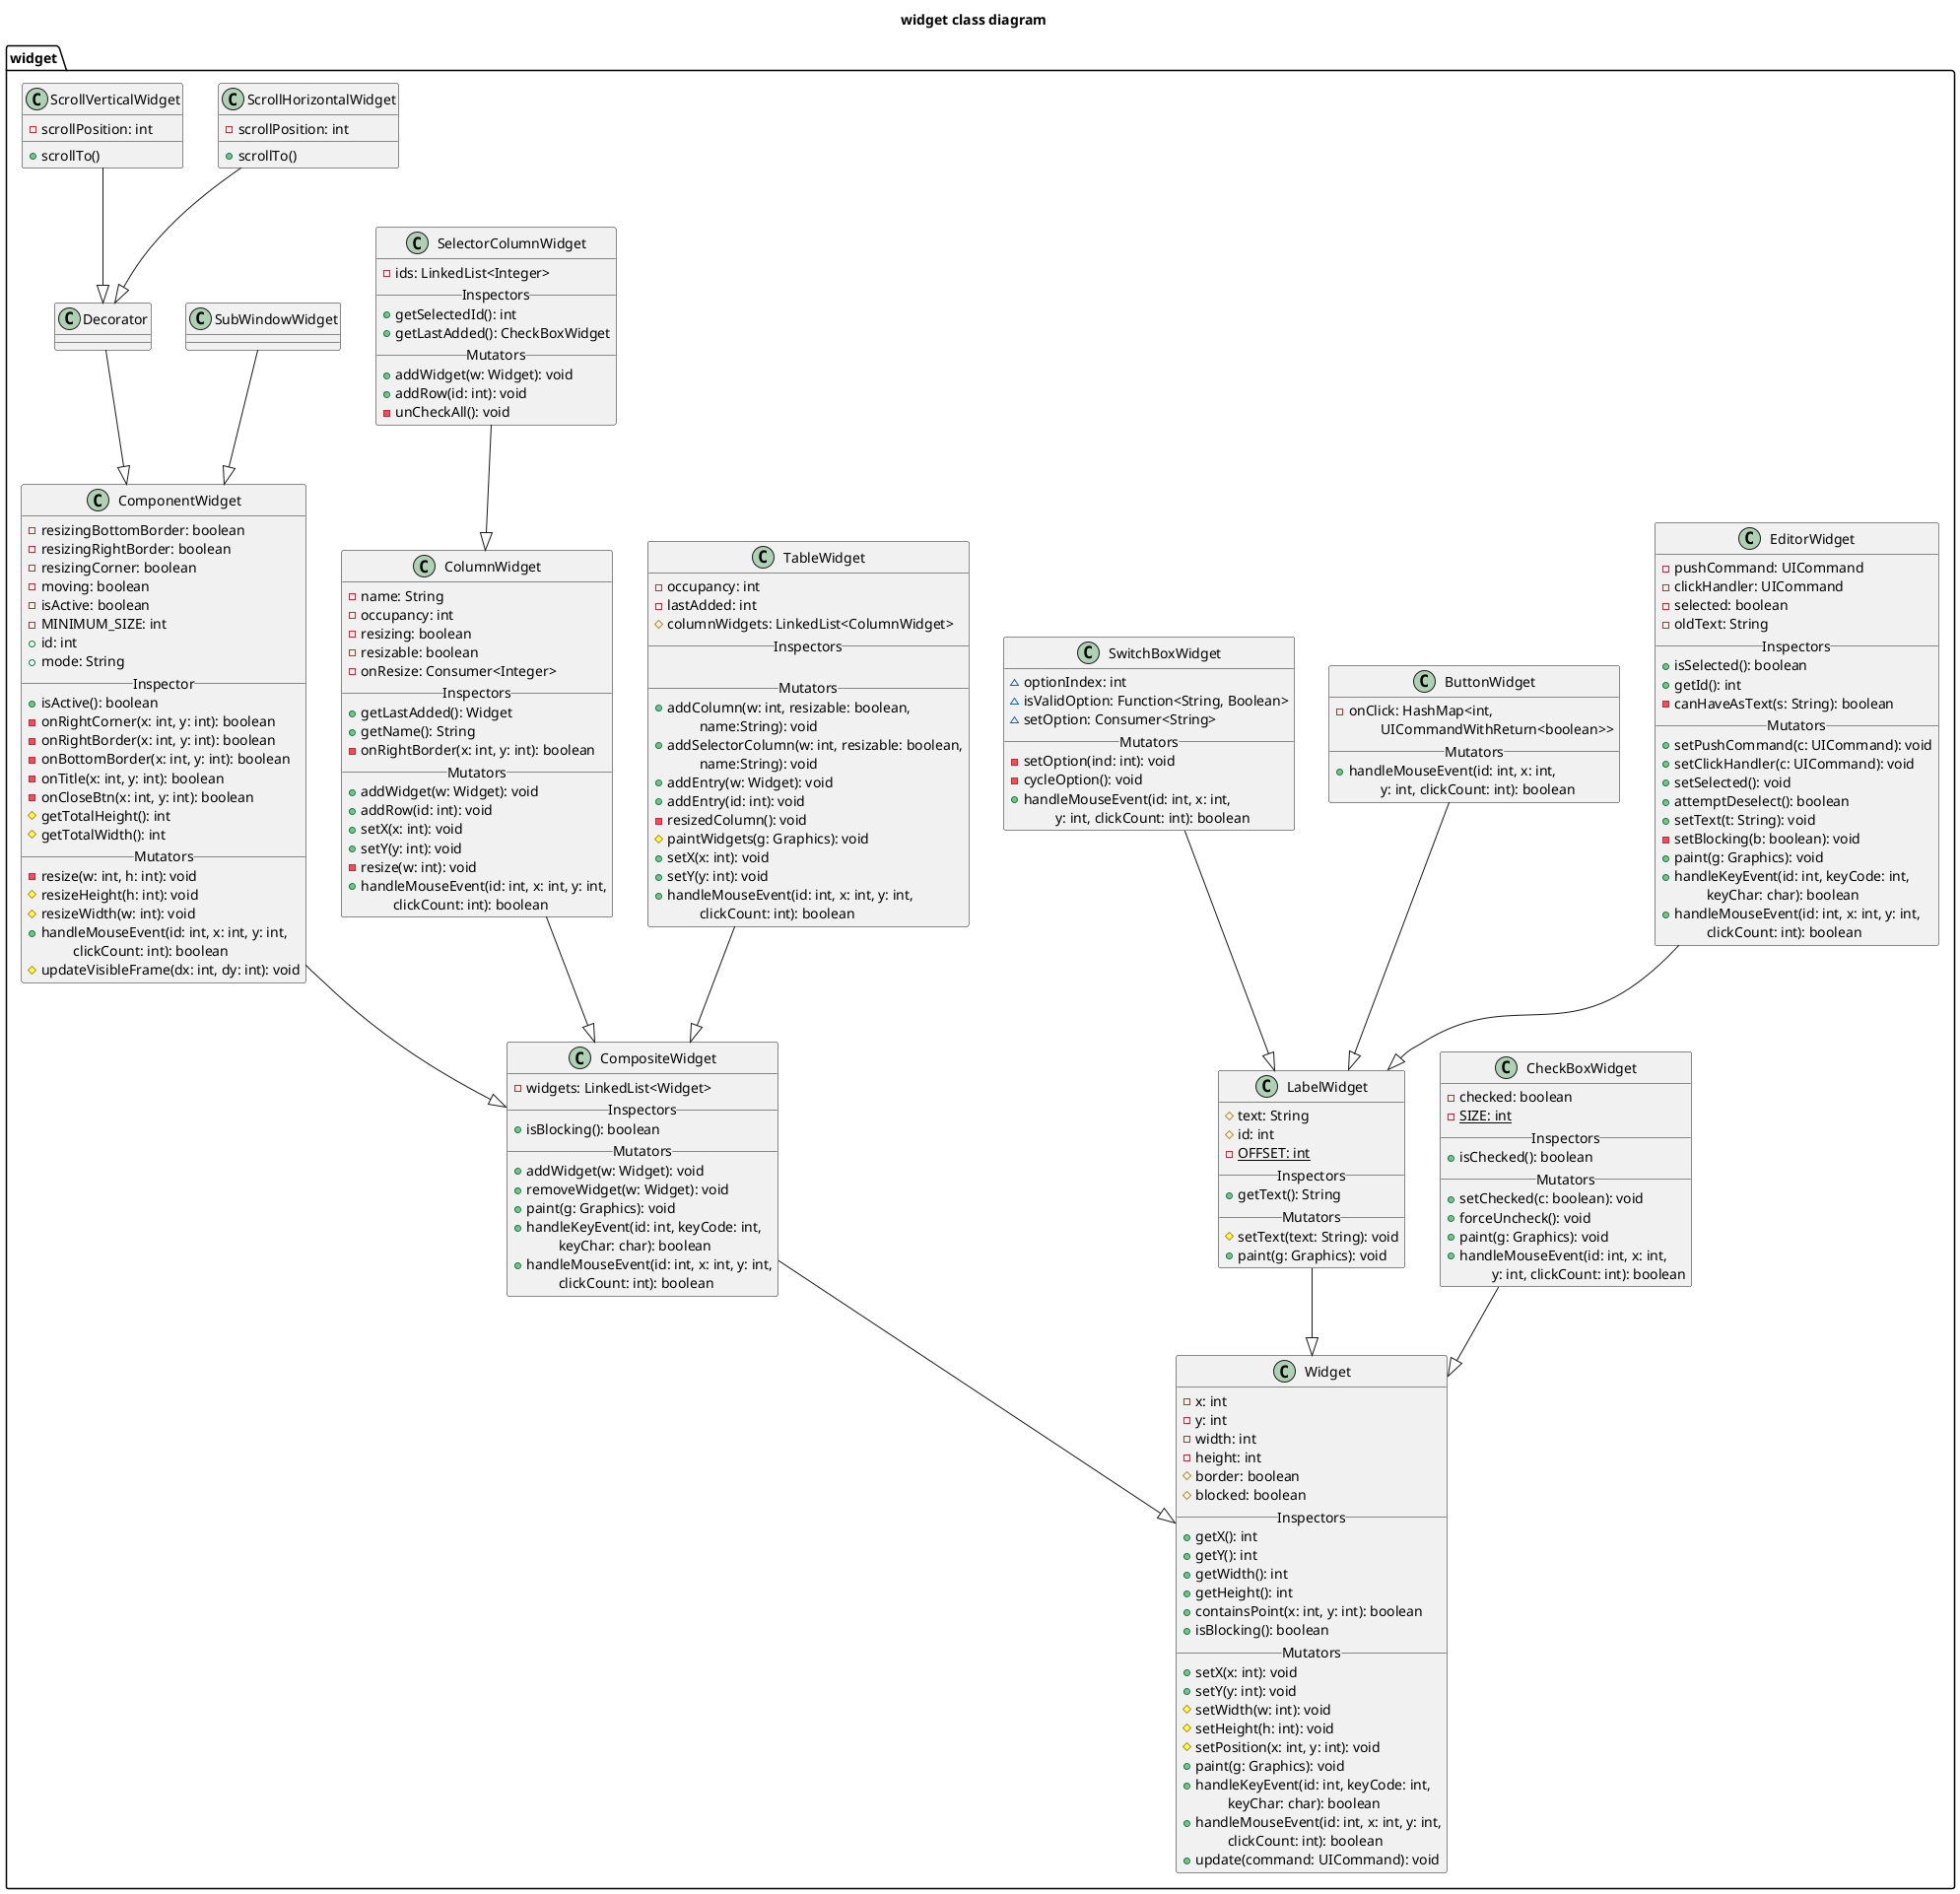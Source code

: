 @startuml
title widget class diagram
package "widget" {

        class Widget {
            -x: int
            -y: int
            -width: int
            -height: int
            #border: boolean
            #blocked: boolean
            __Inspectors__
            +getX(): int
            +getY(): int
            +getWidth(): int
            +getHeight(): int
            +containsPoint(x: int, y: int): boolean
            +isBlocking(): boolean
            __Mutators__
            +setX(x: int): void
            +setY(y: int): void
            #setWidth(w: int): void
            #setHeight(h: int): void
            #setPosition(x: int, y: int): void
            +paint(g: Graphics): void
            +handleKeyEvent(id: int, keyCode: int,
                \t keyChar: char): boolean
            +handleMouseEvent(id: int, x: int, y: int,
                \t clickCount: int): boolean
            +update(command: UICommand): void
        }


        class LabelWidget{
            #text: String
            #id: int
            -{static}OFFSET: int
            __Inspectors__
            +getText(): String
            __Mutators__
            #setText(text: String): void
            +paint(g: Graphics): void
        }
        LabelWidget --|> Widget


        class EditorWidget{
            -pushCommand: UICommand
            -clickHandler: UICommand
            -selected: boolean
            -oldText: String
            __Inspectors__
            +isSelected(): boolean
            +getId(): int
            -canHaveAsText(s: String): boolean
            __Mutators__
            +setPushCommand(c: UICommand): void
            +setClickHandler(c: UICommand): void
            +setSelected(): void
            +attemptDeselect(): boolean
            +setText(t: String): void
            -setBlocking(b: boolean): void
            +paint(g: Graphics): void
            +handleKeyEvent(id: int, keyCode: int,
                \t keyChar: char): boolean
            +handleMouseEvent(id: int, x: int, y: int,
                \t clickCount: int): boolean
        }
        EditorWidget --|> LabelWidget

        class CheckBoxWidget{
            -checked: boolean
            -{static}SIZE: int
            __Inspectors__
            +isChecked(): boolean
            __Mutators__
            +setChecked(c: boolean): void
            +forceUncheck(): void
            +paint(g: Graphics): void
            +handleMouseEvent(id: int, x: int,
                \t y: int, clickCount: int): boolean
        }
        CheckBoxWidget --|> Widget
        class ButtonWidget{
            -onClick: HashMap<int,
                \t UICommandWithReturn<boolean>>
            __Mutators__
            +handleMouseEvent(id: int, x: int,
                            \t y: int, clickCount: int): boolean
        }
        ButtonWidget --|> LabelWidget


        class SwitchBoxWidget{
            ~optionIndex: int
            ~isValidOption: Function<String, Boolean>
            ~setOption: Consumer<String>
            __Mutators__
            -setOption(ind: int): void
            -cycleOption(): void
            +handleMouseEvent(id: int, x: int,
                \t y: int, clickCount: int): boolean
        }
        SwitchBoxWidget --|> LabelWidget

        class CompositeWidget{
            - widgets: LinkedList<Widget>
            __Inspectors__
            +isBlocking(): boolean
            __Mutators__
            + addWidget(w: Widget): void
            + removeWidget(w: Widget): void
            +paint(g: Graphics): void
            +handleKeyEvent(id: int, keyCode: int,
                \t keyChar: char): boolean
            +handleMouseEvent(id: int, x: int, y: int,
                \t clickCount: int): boolean
        }

        CompositeWidget --|> Widget

        class TableWidget{
            -occupancy: int
            -lastAdded: int
            #columnWidgets: LinkedList<ColumnWidget>
            __Inspectors__

            __Mutators__
            +addColumn(w: int, resizable: boolean,
                \t name:String): void
            +addSelectorColumn(w: int, resizable: boolean,
                \t name:String): void
            +addEntry(w: Widget): void
            +addEntry(id: int): void
            -resizedColumn(): void
            #paintWidgets(g: Graphics): void
            +setX(x: int): void
            +setY(y: int): void
            +handleMouseEvent(id: int, x: int, y: int,
                            \t clickCount: int): boolean
        }

        TableWidget --|> CompositeWidget

        class ColumnWidget{
            -name: String
            -occupancy: int
            -resizing: boolean
            -resizable: boolean
            -onResize: Consumer<Integer>
            __Inspectors__
            +getLastAdded(): Widget
            +getName(): String
            -onRightBorder(x: int, y: int): boolean
            __Mutators__
            +addWidget(w: Widget): void
            +addRow(id: int): void
            +setX(x: int): void
            +setY(y: int): void
            -resize(w: int): void
            +handleMouseEvent(id: int, x: int, y: int,
                \t clickCount: int): boolean
        }

        ColumnWidget --|> CompositeWidget

        class SelectorColumnWidget {
            -ids: LinkedList<Integer>
            __Inspectors__
            +getSelectedId(): int
            +getLastAdded(): CheckBoxWidget
            __Mutators__
            +addWidget(w: Widget): void
            +addRow(id: int): void
            -unCheckAll(): void
        }

        SelectorColumnWidget --|> ColumnWidget

        class ComponentWidget{
            -resizingBottomBorder: boolean
            -resizingRightBorder: boolean
            -resizingCorner: boolean
            -moving: boolean
            -isActive: boolean
            -MINIMUM_SIZE: int
            +id: int
            +mode: String
            __Inspector__
            +isActive(): boolean
            -onRightCorner(x: int, y: int): boolean
            -onRightBorder(x: int, y: int): boolean
            -onBottomBorder(x: int, y: int): boolean
            -onTitle(x: int, y: int): boolean
            -onCloseBtn(x: int, y: int): boolean
            #getTotalHeight(): int
            #getTotalWidth(): int
            __Mutators__
            -resize(w: int, h: int): void
            #resizeHeight(h: int): void
            #resizeWidth(w: int): void
            +handleMouseEvent(id: int, x: int, y: int,
                            \t clickCount: int): boolean
            #updateVisibleFrame(dx: int, dy: int): void
        }

        ComponentWidget --|> CompositeWidget

        class SubWindowWidget{
        }

        SubWindowWidget --|> ComponentWidget


        class Decorator{
        }

        Decorator --|> ComponentWidget

        class ScrollHorizontalWidget{
            - scrollPosition: int
            __
            + scrollTo()
        }

        ScrollHorizontalWidget --|> Decorator

        class ScrollVerticalWidget{
            - scrollPosition: int
            __
            + scrollTo()
        }

        ScrollVerticalWidget --|> Decorator



    }

@enduml